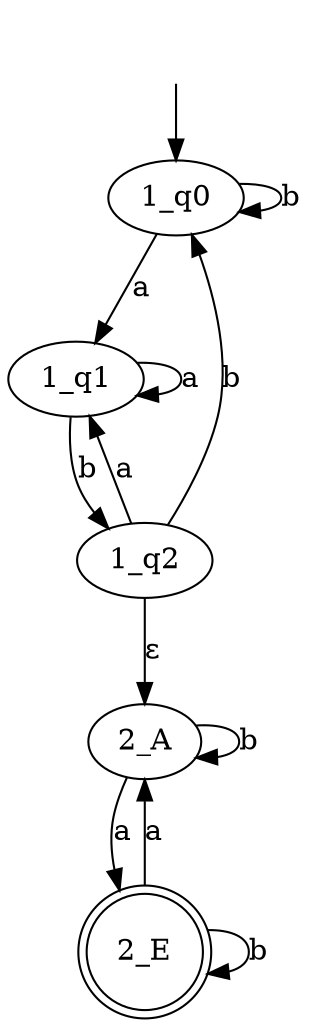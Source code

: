 digraph {
	"1_q0"
	"1_q1"
	"1_q2"
	"2_A"
	"2_E" [shape=doublecircle]
	_start [label="" shape=none]
	_start -> "1_q0"
	"1_q0" -> "1_q1" [label=a]
	"1_q0" -> "1_q0" [label=b]
	"1_q1" -> "1_q1" [label=a]
	"1_q1" -> "1_q2" [label=b]
	"1_q2" -> "1_q1" [label=a]
	"1_q2" -> "1_q0" [label=b]
	"1_q2" -> "2_A" [label="ε"]
	"2_A" -> "2_E" [label=a]
	"2_A" -> "2_A" [label=b]
	"2_E" -> "2_A" [label=a]
	"2_E" -> "2_E" [label=b]
}
